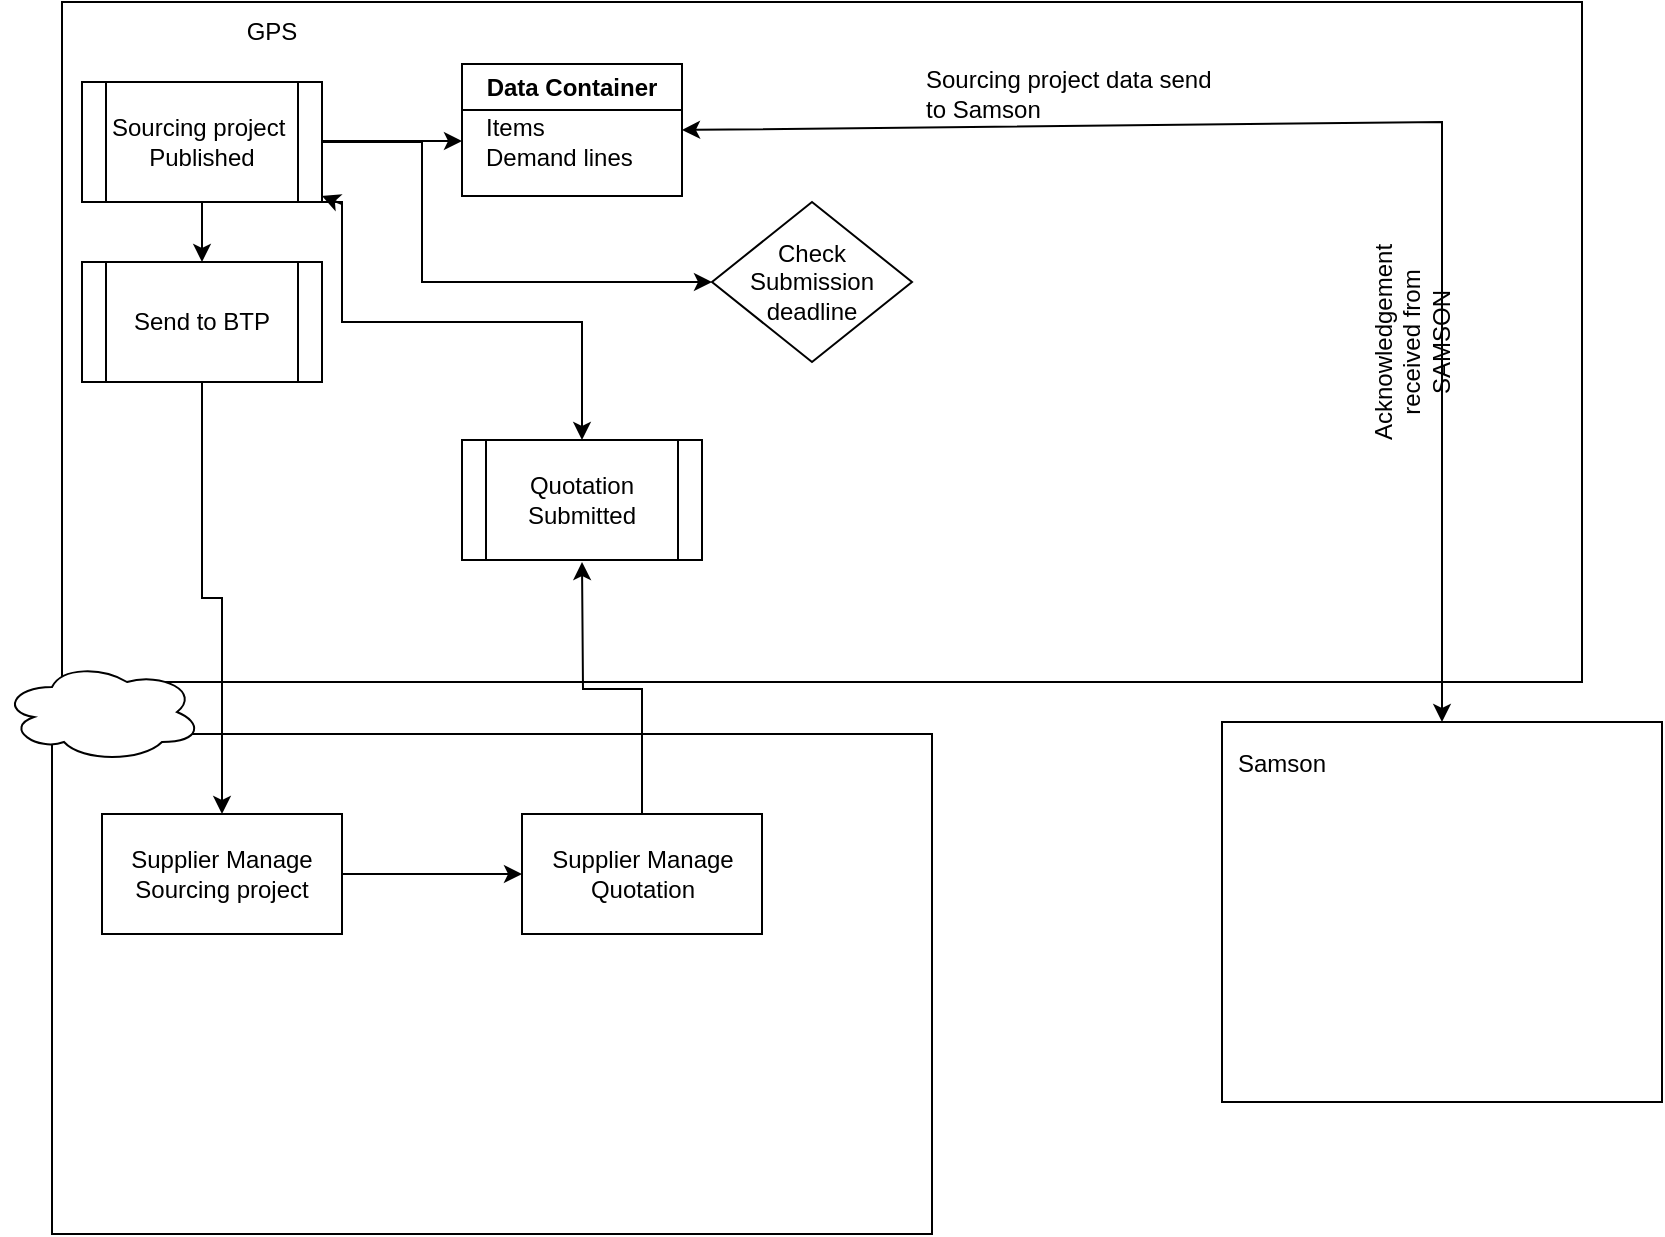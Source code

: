 <mxfile version="26.0.11">
  <diagram name="Page-1" id="dd8cIECYtLtFShTJi25j">
    <mxGraphModel dx="1760" dy="370" grid="1" gridSize="10" guides="1" tooltips="1" connect="1" arrows="1" fold="1" page="1" pageScale="1" pageWidth="850" pageHeight="1100" math="0" shadow="0">
      <root>
        <mxCell id="0" />
        <mxCell id="1" parent="0" />
        <mxCell id="d7gIqnNGh7gK6bCU3JEa-17" value="" style="rounded=0;whiteSpace=wrap;html=1;" vertex="1" parent="1">
          <mxGeometry x="-5" y="366" width="440" height="250" as="geometry" />
        </mxCell>
        <mxCell id="d7gIqnNGh7gK6bCU3JEa-1" value="" style="rounded=0;whiteSpace=wrap;html=1;" vertex="1" parent="1">
          <mxGeometry width="760" height="340" as="geometry" />
        </mxCell>
        <mxCell id="d7gIqnNGh7gK6bCU3JEa-4" value="GPS" style="text;html=1;align=center;verticalAlign=middle;whiteSpace=wrap;rounded=0;" vertex="1" parent="1">
          <mxGeometry x="20" width="170" height="30" as="geometry" />
        </mxCell>
        <mxCell id="d7gIqnNGh7gK6bCU3JEa-41" style="edgeStyle=orthogonalEdgeStyle;rounded=0;orthogonalLoop=1;jettySize=auto;html=1;entryX=0.5;entryY=0;entryDx=0;entryDy=0;exitX=1;exitY=1;exitDx=0;exitDy=0;" edge="1" parent="1" source="d7gIqnNGh7gK6bCU3JEa-6" target="d7gIqnNGh7gK6bCU3JEa-42">
          <mxGeometry relative="1" as="geometry">
            <mxPoint x="190" y="70" as="targetPoint" />
            <Array as="points">
              <mxPoint x="140" y="100" />
              <mxPoint x="140" y="160" />
              <mxPoint x="260" y="160" />
            </Array>
          </mxGeometry>
        </mxCell>
        <mxCell id="d7gIqnNGh7gK6bCU3JEa-82" style="edgeStyle=orthogonalEdgeStyle;rounded=0;orthogonalLoop=1;jettySize=auto;html=1;entryX=0;entryY=0.5;entryDx=0;entryDy=0;" edge="1" parent="1" source="d7gIqnNGh7gK6bCU3JEa-6" target="d7gIqnNGh7gK6bCU3JEa-44">
          <mxGeometry relative="1" as="geometry">
            <Array as="points">
              <mxPoint x="180" y="70" />
              <mxPoint x="180" y="140" />
            </Array>
          </mxGeometry>
        </mxCell>
        <mxCell id="d7gIqnNGh7gK6bCU3JEa-6" value="Sourcing project&amp;nbsp;&lt;div&gt;Published&lt;/div&gt;" style="shape=process;whiteSpace=wrap;html=1;backgroundOutline=1;" vertex="1" parent="1">
          <mxGeometry x="10" y="40" width="120" height="60" as="geometry" />
        </mxCell>
        <mxCell id="d7gIqnNGh7gK6bCU3JEa-27" style="edgeStyle=orthogonalEdgeStyle;rounded=0;orthogonalLoop=1;jettySize=auto;html=1;exitX=0.5;exitY=1;exitDx=0;exitDy=0;entryX=0.5;entryY=0;entryDx=0;entryDy=0;" edge="1" parent="1" source="d7gIqnNGh7gK6bCU3JEa-9" target="d7gIqnNGh7gK6bCU3JEa-23">
          <mxGeometry relative="1" as="geometry" />
        </mxCell>
        <mxCell id="d7gIqnNGh7gK6bCU3JEa-9" value="Send to BTP" style="shape=process;whiteSpace=wrap;html=1;backgroundOutline=1;" vertex="1" parent="1">
          <mxGeometry x="10" y="130" width="120" height="60" as="geometry" />
        </mxCell>
        <mxCell id="d7gIqnNGh7gK6bCU3JEa-11" value="" style="endArrow=classic;html=1;rounded=0;entryX=0.5;entryY=0;entryDx=0;entryDy=0;exitX=0.5;exitY=1;exitDx=0;exitDy=0;" edge="1" parent="1" source="d7gIqnNGh7gK6bCU3JEa-6" target="d7gIqnNGh7gK6bCU3JEa-9">
          <mxGeometry width="50" height="50" relative="1" as="geometry">
            <mxPoint x="430" y="130" as="sourcePoint" />
            <mxPoint x="480" y="80" as="targetPoint" />
          </mxGeometry>
        </mxCell>
        <mxCell id="d7gIqnNGh7gK6bCU3JEa-18" value="" style="ellipse;shape=cloud;whiteSpace=wrap;html=1;" vertex="1" parent="1">
          <mxGeometry x="-30" y="330" width="100" height="50" as="geometry" />
        </mxCell>
        <mxCell id="d7gIqnNGh7gK6bCU3JEa-37" style="edgeStyle=orthogonalEdgeStyle;rounded=0;orthogonalLoop=1;jettySize=auto;html=1;entryX=0;entryY=0.5;entryDx=0;entryDy=0;" edge="1" parent="1" source="d7gIqnNGh7gK6bCU3JEa-23" target="d7gIqnNGh7gK6bCU3JEa-24">
          <mxGeometry relative="1" as="geometry" />
        </mxCell>
        <mxCell id="d7gIqnNGh7gK6bCU3JEa-23" value="" style="rounded=0;whiteSpace=wrap;html=1;" vertex="1" parent="1">
          <mxGeometry x="20" y="406" width="120" height="60" as="geometry" />
        </mxCell>
        <mxCell id="d7gIqnNGh7gK6bCU3JEa-25" value="Supplier Manage Sourcing project" style="text;html=1;align=center;verticalAlign=middle;whiteSpace=wrap;rounded=0;" vertex="1" parent="1">
          <mxGeometry x="30" y="421" width="100" height="30" as="geometry" />
        </mxCell>
        <mxCell id="d7gIqnNGh7gK6bCU3JEa-35" value="" style="group" vertex="1" connectable="0" parent="1">
          <mxGeometry x="230" y="406" width="120" height="60" as="geometry" />
        </mxCell>
        <mxCell id="d7gIqnNGh7gK6bCU3JEa-24" value="" style="rounded=0;whiteSpace=wrap;html=1;" vertex="1" parent="d7gIqnNGh7gK6bCU3JEa-35">
          <mxGeometry width="120" height="60" as="geometry" />
        </mxCell>
        <mxCell id="d7gIqnNGh7gK6bCU3JEa-26" value="Supplier Manage Quotation" style="text;html=1;align=center;verticalAlign=middle;whiteSpace=wrap;rounded=0;" vertex="1" parent="d7gIqnNGh7gK6bCU3JEa-35">
          <mxGeometry x="7.5" y="15" width="105" height="30" as="geometry" />
        </mxCell>
        <mxCell id="d7gIqnNGh7gK6bCU3JEa-39" style="edgeStyle=orthogonalEdgeStyle;rounded=0;orthogonalLoop=1;jettySize=auto;html=1;" edge="1" parent="1" source="d7gIqnNGh7gK6bCU3JEa-24">
          <mxGeometry relative="1" as="geometry">
            <mxPoint x="260" y="280" as="targetPoint" />
          </mxGeometry>
        </mxCell>
        <mxCell id="d7gIqnNGh7gK6bCU3JEa-49" value="" style="group" vertex="1" connectable="0" parent="1">
          <mxGeometry x="200" y="176" width="120" height="60" as="geometry" />
        </mxCell>
        <mxCell id="d7gIqnNGh7gK6bCU3JEa-42" value="" style="shape=process;whiteSpace=wrap;html=1;backgroundOutline=1;" vertex="1" parent="d7gIqnNGh7gK6bCU3JEa-49">
          <mxGeometry y="43" width="120" height="60" as="geometry" />
        </mxCell>
        <mxCell id="d7gIqnNGh7gK6bCU3JEa-43" value="Quotation Submitted" style="text;html=1;align=center;verticalAlign=middle;whiteSpace=wrap;rounded=0;" vertex="1" parent="d7gIqnNGh7gK6bCU3JEa-49">
          <mxGeometry x="20" y="58" width="80" height="30" as="geometry" />
        </mxCell>
        <mxCell id="d7gIqnNGh7gK6bCU3JEa-53" value="" style="endArrow=classic;html=1;rounded=0;" edge="1" parent="1">
          <mxGeometry width="50" height="50" relative="1" as="geometry">
            <mxPoint x="140" y="101" as="sourcePoint" />
            <mxPoint x="130" y="97" as="targetPoint" />
            <Array as="points">
              <mxPoint x="130" y="97" />
            </Array>
          </mxGeometry>
        </mxCell>
        <mxCell id="d7gIqnNGh7gK6bCU3JEa-55" value="" style="endArrow=classic;html=1;rounded=0;entryX=0;entryY=0.5;entryDx=0;entryDy=0;" edge="1" parent="1">
          <mxGeometry width="50" height="50" relative="1" as="geometry">
            <mxPoint x="130" y="69.5" as="sourcePoint" />
            <mxPoint x="200" y="69.5" as="targetPoint" />
            <Array as="points">
              <mxPoint x="190" y="69.5" />
            </Array>
          </mxGeometry>
        </mxCell>
        <mxCell id="d7gIqnNGh7gK6bCU3JEa-56" value="" style="rounded=0;whiteSpace=wrap;html=1;" vertex="1" parent="1">
          <mxGeometry x="580" y="360" width="220" height="190" as="geometry" />
        </mxCell>
        <mxCell id="d7gIqnNGh7gK6bCU3JEa-68" value="Samson" style="text;html=1;align=center;verticalAlign=middle;whiteSpace=wrap;rounded=0;" vertex="1" parent="1">
          <mxGeometry x="580" y="366" width="60" height="30" as="geometry" />
        </mxCell>
        <mxCell id="d7gIqnNGh7gK6bCU3JEa-72" value="Data Container" style="swimlane;whiteSpace=wrap;html=1;" vertex="1" parent="1">
          <mxGeometry x="200" y="31" width="110" height="66" as="geometry" />
        </mxCell>
        <mxCell id="d7gIqnNGh7gK6bCU3JEa-74" value="Items&amp;nbsp;&lt;div&gt;Demand lines&lt;/div&gt;" style="text;html=1;align=left;verticalAlign=middle;whiteSpace=wrap;rounded=0;" vertex="1" parent="d7gIqnNGh7gK6bCU3JEa-72">
          <mxGeometry x="10" y="24" width="90" height="30" as="geometry" />
        </mxCell>
        <mxCell id="d7gIqnNGh7gK6bCU3JEa-76" value="" style="group" vertex="1" connectable="0" parent="1">
          <mxGeometry x="325" y="100" width="100" height="80" as="geometry" />
        </mxCell>
        <mxCell id="d7gIqnNGh7gK6bCU3JEa-77" value="" style="group" vertex="1" connectable="0" parent="d7gIqnNGh7gK6bCU3JEa-76">
          <mxGeometry width="100" height="80" as="geometry" />
        </mxCell>
        <mxCell id="d7gIqnNGh7gK6bCU3JEa-44" value="" style="rhombus;whiteSpace=wrap;html=1;" vertex="1" parent="d7gIqnNGh7gK6bCU3JEa-77">
          <mxGeometry width="100" height="80" as="geometry" />
        </mxCell>
        <mxCell id="d7gIqnNGh7gK6bCU3JEa-54" value="Check Submission deadline" style="text;html=1;align=center;verticalAlign=middle;whiteSpace=wrap;rounded=0;" vertex="1" parent="d7gIqnNGh7gK6bCU3JEa-77">
          <mxGeometry x="20" y="25" width="60" height="30" as="geometry" />
        </mxCell>
        <mxCell id="d7gIqnNGh7gK6bCU3JEa-79" value="" style="endArrow=classic;startArrow=classic;html=1;rounded=0;exitX=0.5;exitY=0;exitDx=0;exitDy=0;entryX=1;entryY=0.5;entryDx=0;entryDy=0;" edge="1" parent="1" source="d7gIqnNGh7gK6bCU3JEa-56" target="d7gIqnNGh7gK6bCU3JEa-72">
          <mxGeometry width="50" height="50" relative="1" as="geometry">
            <mxPoint x="420" y="280" as="sourcePoint" />
            <mxPoint x="470" y="230" as="targetPoint" />
            <Array as="points">
              <mxPoint x="690" y="60" />
            </Array>
          </mxGeometry>
        </mxCell>
        <mxCell id="d7gIqnNGh7gK6bCU3JEa-80" value="Sourcing project data send to Samson" style="text;html=1;align=left;verticalAlign=middle;whiteSpace=wrap;rounded=0;" vertex="1" parent="1">
          <mxGeometry x="430" y="31" width="150" height="30" as="geometry" />
        </mxCell>
        <mxCell id="d7gIqnNGh7gK6bCU3JEa-81" value="Acknowledgement received from SAMSON" style="text;html=1;align=center;verticalAlign=middle;whiteSpace=wrap;rounded=0;rotation=-90;" vertex="1" parent="1">
          <mxGeometry x="610" y="155" width="130" height="30" as="geometry" />
        </mxCell>
      </root>
    </mxGraphModel>
  </diagram>
</mxfile>
